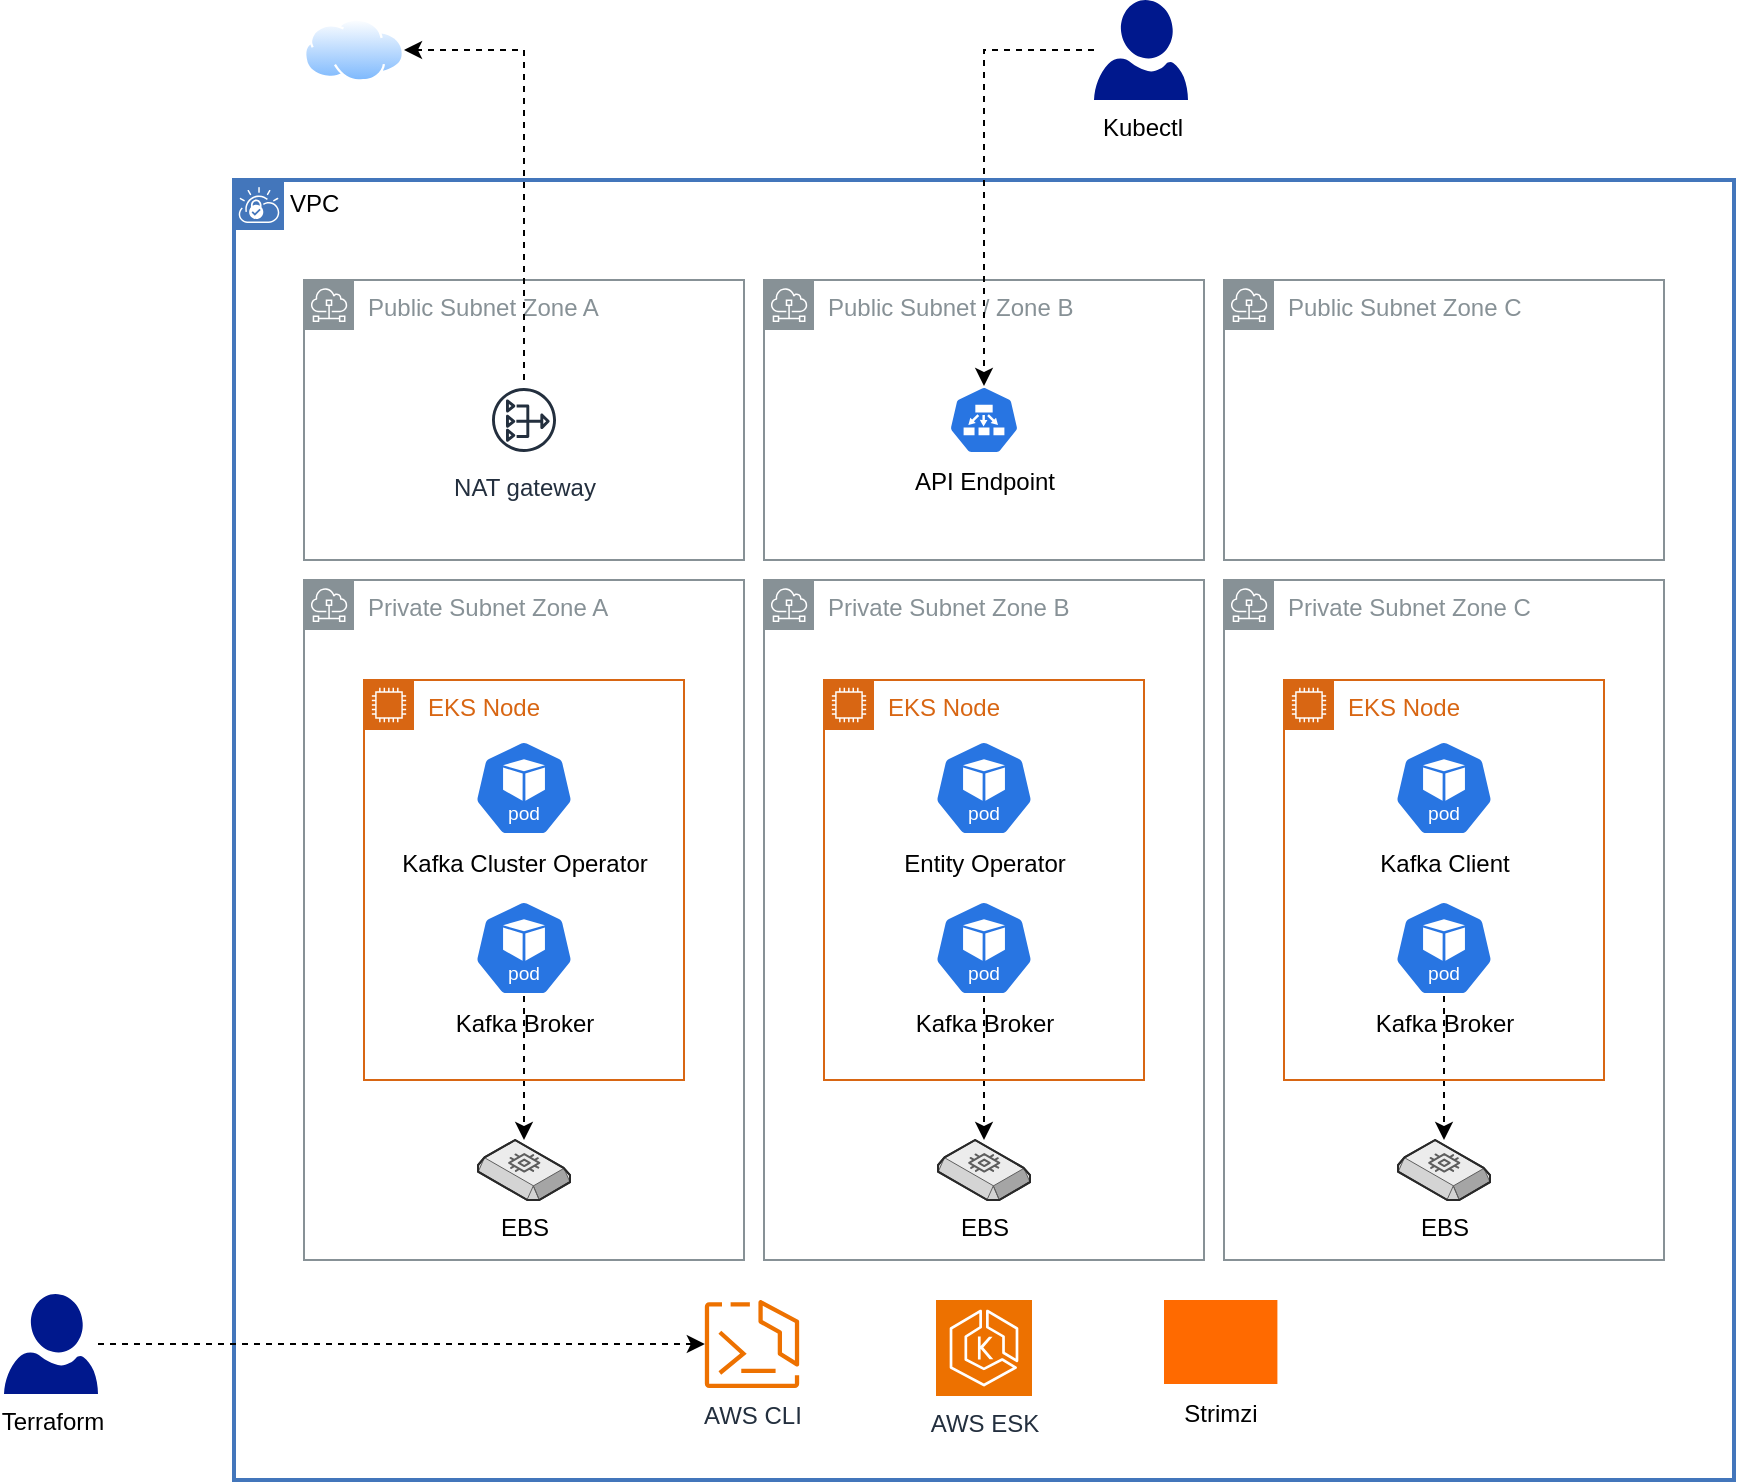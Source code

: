 <mxfile version="28.0.3">
  <diagram name="Page-1" id="XslnUieuJksVdAOleAah">
    <mxGraphModel dx="2657" dy="1005" grid="1" gridSize="10" guides="1" tooltips="1" connect="1" arrows="1" fold="1" page="1" pageScale="1" pageWidth="827" pageHeight="1169" math="0" shadow="0">
      <root>
        <mxCell id="0" />
        <mxCell id="1" parent="0" />
        <mxCell id="3-LegLS139HbLH9bJZHX-52" value="VPC" style="shape=mxgraph.ibm.box;prType=vpc;fontStyle=0;verticalAlign=top;align=left;spacingLeft=32;spacingTop=4;fillColor=none;rounded=0;whiteSpace=wrap;html=1;strokeColor=#4376BB;strokeWidth=2;dashed=0;container=1;spacing=-4;collapsible=0;expand=0;recursiveResize=0;" vertex="1" parent="1">
          <mxGeometry x="-315" y="190" width="750" height="650" as="geometry" />
        </mxCell>
        <mxCell id="3-LegLS139HbLH9bJZHX-66" value="AWS CLI" style="sketch=0;outlineConnect=0;fontColor=#232F3E;gradientColor=none;fillColor=#ED7100;strokeColor=none;dashed=0;verticalLabelPosition=bottom;verticalAlign=top;align=center;html=1;fontSize=12;fontStyle=0;aspect=fixed;pointerEvents=1;shape=mxgraph.aws4.ecs_copilot_cli;" vertex="1" parent="3-LegLS139HbLH9bJZHX-52">
          <mxGeometry x="235" y="560" width="48" height="44" as="geometry" />
        </mxCell>
        <mxCell id="3-LegLS139HbLH9bJZHX-68" value="AWS ESK" style="sketch=0;points=[[0,0,0],[0.25,0,0],[0.5,0,0],[0.75,0,0],[1,0,0],[0,1,0],[0.25,1,0],[0.5,1,0],[0.75,1,0],[1,1,0],[0,0.25,0],[0,0.5,0],[0,0.75,0],[1,0.25,0],[1,0.5,0],[1,0.75,0]];outlineConnect=0;fontColor=#232F3E;fillColor=#ED7100;strokeColor=#ffffff;dashed=0;verticalLabelPosition=bottom;verticalAlign=top;align=center;html=1;fontSize=12;fontStyle=0;aspect=fixed;shape=mxgraph.aws4.resourceIcon;resIcon=mxgraph.aws4.eks;" vertex="1" parent="3-LegLS139HbLH9bJZHX-52">
          <mxGeometry x="351" y="560" width="48" height="48" as="geometry" />
        </mxCell>
        <mxCell id="3-LegLS139HbLH9bJZHX-69" value="&lt;div&gt;&lt;br&gt;&lt;/div&gt;&lt;div&gt;&lt;br&gt;&lt;/div&gt;&lt;div&gt;&lt;br&gt;&lt;/div&gt;&lt;div&gt;&lt;br&gt;&lt;/div&gt;&lt;div&gt;&lt;br&gt;&lt;/div&gt;Strimzi" style="points=[];aspect=fixed;html=1;align=center;shadow=0;dashed=0;fillColor=#FF6A00;strokeColor=none;shape=mxgraph.alibaba_cloud.kafka;" vertex="1" parent="3-LegLS139HbLH9bJZHX-52">
          <mxGeometry x="465" y="560" width="56.7" height="42" as="geometry" />
        </mxCell>
        <mxCell id="3-LegLS139HbLH9bJZHX-23" value="Private Subnet Zone C" style="sketch=0;outlineConnect=0;gradientColor=none;html=1;whiteSpace=wrap;fontSize=12;fontStyle=0;shape=mxgraph.aws4.group;grIcon=mxgraph.aws4.group_subnet;strokeColor=#879196;fillColor=none;verticalAlign=top;align=left;spacingLeft=30;fontColor=#879196;dashed=0;" vertex="1" parent="1">
          <mxGeometry x="180" y="390" width="220" height="340" as="geometry" />
        </mxCell>
        <mxCell id="3-LegLS139HbLH9bJZHX-22" value="Private Subnet Zone B" style="sketch=0;outlineConnect=0;gradientColor=none;html=1;whiteSpace=wrap;fontSize=12;fontStyle=0;shape=mxgraph.aws4.group;grIcon=mxgraph.aws4.group_subnet;strokeColor=#879196;fillColor=none;verticalAlign=top;align=left;spacingLeft=30;fontColor=#879196;dashed=0;" vertex="1" parent="1">
          <mxGeometry x="-50" y="390" width="220" height="340" as="geometry" />
        </mxCell>
        <mxCell id="3-LegLS139HbLH9bJZHX-19" value="Private Subnet Zone A" style="sketch=0;outlineConnect=0;gradientColor=none;html=1;whiteSpace=wrap;fontSize=12;fontStyle=0;shape=mxgraph.aws4.group;grIcon=mxgraph.aws4.group_subnet;strokeColor=#879196;fillColor=none;verticalAlign=top;align=left;spacingLeft=30;fontColor=#879196;dashed=0;" vertex="1" parent="1">
          <mxGeometry x="-280" y="390" width="220" height="340" as="geometry" />
        </mxCell>
        <mxCell id="3-LegLS139HbLH9bJZHX-10" value="Kafka Cluster Operator" style="aspect=fixed;sketch=0;html=1;dashed=0;whitespace=wrap;verticalLabelPosition=bottom;verticalAlign=top;fillColor=#2875E2;strokeColor=#ffffff;points=[[0.005,0.63,0],[0.1,0.2,0],[0.9,0.2,0],[0.5,0,0],[0.995,0.63,0],[0.72,0.99,0],[0.5,1,0],[0.28,0.99,0]];shape=mxgraph.kubernetes.icon2;kubernetesLabel=1;prIcon=pod" vertex="1" parent="1">
          <mxGeometry x="-195" y="470" width="50" height="48" as="geometry" />
        </mxCell>
        <mxCell id="3-LegLS139HbLH9bJZHX-11" value="Entity Operator" style="aspect=fixed;sketch=0;html=1;dashed=0;whitespace=wrap;verticalLabelPosition=bottom;verticalAlign=top;fillColor=#2875E2;strokeColor=#ffffff;points=[[0.005,0.63,0],[0.1,0.2,0],[0.9,0.2,0],[0.5,0,0],[0.995,0.63,0],[0.72,0.99,0],[0.5,1,0],[0.28,0.99,0]];shape=mxgraph.kubernetes.icon2;kubernetesLabel=1;prIcon=pod" vertex="1" parent="1">
          <mxGeometry x="35" y="470" width="50" height="48" as="geometry" />
        </mxCell>
        <mxCell id="3-LegLS139HbLH9bJZHX-12" value="Kafka Client" style="aspect=fixed;sketch=0;html=1;dashed=0;whitespace=wrap;verticalLabelPosition=bottom;verticalAlign=top;fillColor=#2875E2;strokeColor=#ffffff;points=[[0.005,0.63,0],[0.1,0.2,0],[0.9,0.2,0],[0.5,0,0],[0.995,0.63,0],[0.72,0.99,0],[0.5,1,0],[0.28,0.99,0]];shape=mxgraph.kubernetes.icon2;kubernetesLabel=1;prIcon=pod" vertex="1" parent="1">
          <mxGeometry x="265" y="470" width="50" height="48" as="geometry" />
        </mxCell>
        <mxCell id="3-LegLS139HbLH9bJZHX-58" style="edgeStyle=orthogonalEdgeStyle;rounded=0;orthogonalLoop=1;jettySize=auto;html=1;dashed=1;" edge="1" parent="1" source="3-LegLS139HbLH9bJZHX-13" target="3-LegLS139HbLH9bJZHX-55">
          <mxGeometry relative="1" as="geometry" />
        </mxCell>
        <mxCell id="3-LegLS139HbLH9bJZHX-13" value="Kafka Broker" style="aspect=fixed;sketch=0;html=1;dashed=0;whitespace=wrap;verticalLabelPosition=bottom;verticalAlign=top;fillColor=#2875E2;strokeColor=#ffffff;points=[[0.005,0.63,0],[0.1,0.2,0],[0.9,0.2,0],[0.5,0,0],[0.995,0.63,0],[0.72,0.99,0],[0.5,1,0],[0.28,0.99,0]];shape=mxgraph.kubernetes.icon2;kubernetesLabel=1;prIcon=pod" vertex="1" parent="1">
          <mxGeometry x="-195" y="550" width="50" height="48" as="geometry" />
        </mxCell>
        <mxCell id="3-LegLS139HbLH9bJZHX-64" style="edgeStyle=orthogonalEdgeStyle;rounded=0;orthogonalLoop=1;jettySize=auto;html=1;dashed=1;" edge="1" parent="1" source="3-LegLS139HbLH9bJZHX-14" target="3-LegLS139HbLH9bJZHX-62">
          <mxGeometry relative="1" as="geometry" />
        </mxCell>
        <mxCell id="3-LegLS139HbLH9bJZHX-14" value="Kafka Broker" style="aspect=fixed;sketch=0;html=1;dashed=0;whitespace=wrap;verticalLabelPosition=bottom;verticalAlign=top;fillColor=#2875E2;strokeColor=#ffffff;points=[[0.005,0.63,0],[0.1,0.2,0],[0.9,0.2,0],[0.5,0,0],[0.995,0.63,0],[0.72,0.99,0],[0.5,1,0],[0.28,0.99,0]];shape=mxgraph.kubernetes.icon2;kubernetesLabel=1;prIcon=pod" vertex="1" parent="1">
          <mxGeometry x="35" y="550" width="50" height="48" as="geometry" />
        </mxCell>
        <mxCell id="3-LegLS139HbLH9bJZHX-65" style="edgeStyle=orthogonalEdgeStyle;rounded=0;orthogonalLoop=1;jettySize=auto;html=1;exitX=0.5;exitY=1;exitDx=0;exitDy=0;exitPerimeter=0;dashed=1;" edge="1" parent="1" source="3-LegLS139HbLH9bJZHX-15" target="3-LegLS139HbLH9bJZHX-63">
          <mxGeometry relative="1" as="geometry" />
        </mxCell>
        <mxCell id="3-LegLS139HbLH9bJZHX-15" value="Kafka Broker" style="aspect=fixed;sketch=0;html=1;dashed=0;whitespace=wrap;verticalLabelPosition=bottom;verticalAlign=top;fillColor=#2875E2;strokeColor=#ffffff;points=[[0.005,0.63,0],[0.1,0.2,0],[0.9,0.2,0],[0.5,0,0],[0.995,0.63,0],[0.72,0.99,0],[0.5,1,0],[0.28,0.99,0]];shape=mxgraph.kubernetes.icon2;kubernetesLabel=1;prIcon=pod" vertex="1" parent="1">
          <mxGeometry x="265" y="550" width="50" height="48" as="geometry" />
        </mxCell>
        <mxCell id="3-LegLS139HbLH9bJZHX-16" value="EKS Node" style="points=[[0,0],[0.25,0],[0.5,0],[0.75,0],[1,0],[1,0.25],[1,0.5],[1,0.75],[1,1],[0.75,1],[0.5,1],[0.25,1],[0,1],[0,0.75],[0,0.5],[0,0.25]];outlineConnect=0;gradientColor=none;html=1;whiteSpace=wrap;fontSize=12;fontStyle=0;container=1;pointerEvents=0;collapsible=0;recursiveResize=0;shape=mxgraph.aws4.group;grIcon=mxgraph.aws4.group_ec2_instance_contents;strokeColor=#D86613;fillColor=none;verticalAlign=top;align=left;spacingLeft=30;fontColor=#D86613;dashed=0;" vertex="1" parent="1">
          <mxGeometry x="-250" y="440" width="160" height="200" as="geometry" />
        </mxCell>
        <mxCell id="3-LegLS139HbLH9bJZHX-20" value="EKS Node" style="points=[[0,0],[0.25,0],[0.5,0],[0.75,0],[1,0],[1,0.25],[1,0.5],[1,0.75],[1,1],[0.75,1],[0.5,1],[0.25,1],[0,1],[0,0.75],[0,0.5],[0,0.25]];outlineConnect=0;gradientColor=none;html=1;whiteSpace=wrap;fontSize=12;fontStyle=0;container=1;pointerEvents=0;collapsible=0;recursiveResize=0;shape=mxgraph.aws4.group;grIcon=mxgraph.aws4.group_ec2_instance_contents;strokeColor=#D86613;fillColor=none;verticalAlign=top;align=left;spacingLeft=30;fontColor=#D86613;dashed=0;" vertex="1" parent="1">
          <mxGeometry x="-20" y="440" width="160" height="200" as="geometry" />
        </mxCell>
        <mxCell id="3-LegLS139HbLH9bJZHX-21" value="EKS Node" style="points=[[0,0],[0.25,0],[0.5,0],[0.75,0],[1,0],[1,0.25],[1,0.5],[1,0.75],[1,1],[0.75,1],[0.5,1],[0.25,1],[0,1],[0,0.75],[0,0.5],[0,0.25]];outlineConnect=0;gradientColor=none;html=1;whiteSpace=wrap;fontSize=12;fontStyle=0;container=1;pointerEvents=0;collapsible=0;recursiveResize=0;shape=mxgraph.aws4.group;grIcon=mxgraph.aws4.group_ec2_instance_contents;strokeColor=#D86613;fillColor=none;verticalAlign=top;align=left;spacingLeft=30;fontColor=#D86613;dashed=0;" vertex="1" parent="1">
          <mxGeometry x="210" y="440" width="160" height="200" as="geometry" />
        </mxCell>
        <mxCell id="3-LegLS139HbLH9bJZHX-28" value="Public Subnet Zone A" style="sketch=0;outlineConnect=0;gradientColor=none;html=1;whiteSpace=wrap;fontSize=12;fontStyle=0;shape=mxgraph.aws4.group;grIcon=mxgraph.aws4.group_subnet;strokeColor=#879196;fillColor=none;verticalAlign=top;align=left;spacingLeft=30;fontColor=#879196;dashed=0;" vertex="1" parent="1">
          <mxGeometry x="-280" y="240" width="220" height="140" as="geometry" />
        </mxCell>
        <mxCell id="3-LegLS139HbLH9bJZHX-49" style="edgeStyle=orthogonalEdgeStyle;rounded=0;orthogonalLoop=1;jettySize=auto;html=1;entryX=1;entryY=0.5;entryDx=0;entryDy=0;dashed=1;" edge="1" parent="1" source="3-LegLS139HbLH9bJZHX-26" target="3-LegLS139HbLH9bJZHX-46">
          <mxGeometry relative="1" as="geometry">
            <Array as="points">
              <mxPoint x="-170" y="125" />
            </Array>
          </mxGeometry>
        </mxCell>
        <mxCell id="3-LegLS139HbLH9bJZHX-26" value="NAT gateway" style="sketch=0;outlineConnect=0;fontColor=#232F3E;gradientColor=none;strokeColor=#232F3E;fillColor=#ffffff;dashed=0;verticalLabelPosition=bottom;verticalAlign=top;align=center;html=1;fontSize=12;fontStyle=0;aspect=fixed;shape=mxgraph.aws4.resourceIcon;resIcon=mxgraph.aws4.nat_gateway;" vertex="1" parent="1">
          <mxGeometry x="-190" y="290" width="40" height="40" as="geometry" />
        </mxCell>
        <mxCell id="3-LegLS139HbLH9bJZHX-29" value="Public Subnet / Zone B" style="sketch=0;outlineConnect=0;gradientColor=none;html=1;whiteSpace=wrap;fontSize=12;fontStyle=0;shape=mxgraph.aws4.group;grIcon=mxgraph.aws4.group_subnet;strokeColor=#879196;fillColor=none;verticalAlign=top;align=left;spacingLeft=30;fontColor=#879196;dashed=0;" vertex="1" parent="1">
          <mxGeometry x="-50" y="240" width="220" height="140" as="geometry" />
        </mxCell>
        <mxCell id="3-LegLS139HbLH9bJZHX-30" value="Public Subnet Zone C" style="sketch=0;outlineConnect=0;gradientColor=none;html=1;whiteSpace=wrap;fontSize=12;fontStyle=0;shape=mxgraph.aws4.group;grIcon=mxgraph.aws4.group_subnet;strokeColor=#879196;fillColor=none;verticalAlign=top;align=left;spacingLeft=30;fontColor=#879196;dashed=0;" vertex="1" parent="1">
          <mxGeometry x="180" y="240" width="220" height="140" as="geometry" />
        </mxCell>
        <mxCell id="3-LegLS139HbLH9bJZHX-32" value="API Endpoint" style="aspect=fixed;sketch=0;html=1;dashed=0;whitespace=wrap;verticalLabelPosition=bottom;verticalAlign=top;fillColor=#2875E2;strokeColor=#ffffff;points=[[0.005,0.63,0],[0.1,0.2,0],[0.9,0.2,0],[0.5,0,0],[0.995,0.63,0],[0.72,0.99,0],[0.5,1,0],[0.28,0.99,0]];shape=mxgraph.kubernetes.icon2;prIcon=ep" vertex="1" parent="1">
          <mxGeometry x="42.29" y="293" width="35.42" height="34" as="geometry" />
        </mxCell>
        <mxCell id="3-LegLS139HbLH9bJZHX-43" style="edgeStyle=orthogonalEdgeStyle;rounded=0;orthogonalLoop=1;jettySize=auto;html=1;dashed=1;" edge="1" parent="1" source="3-LegLS139HbLH9bJZHX-40" target="3-LegLS139HbLH9bJZHX-32">
          <mxGeometry relative="1" as="geometry" />
        </mxCell>
        <mxCell id="3-LegLS139HbLH9bJZHX-40" value="Kubectl" style="sketch=0;aspect=fixed;pointerEvents=1;shadow=0;dashed=0;html=1;strokeColor=none;labelPosition=center;verticalLabelPosition=bottom;verticalAlign=top;align=center;fillColor=#00188D;shape=mxgraph.azure.user" vertex="1" parent="1">
          <mxGeometry x="115" y="100" width="47" height="50" as="geometry" />
        </mxCell>
        <mxCell id="3-LegLS139HbLH9bJZHX-46" value="" style="image;aspect=fixed;perimeter=ellipsePerimeter;html=1;align=center;shadow=0;dashed=0;spacingTop=3;image=img/lib/active_directory/internet_cloud.svg;" vertex="1" parent="1">
          <mxGeometry x="-280" y="109.25" width="50" height="31.5" as="geometry" />
        </mxCell>
        <mxCell id="3-LegLS139HbLH9bJZHX-54" style="edgeStyle=orthogonalEdgeStyle;rounded=0;orthogonalLoop=1;jettySize=auto;html=1;dashed=1;" edge="1" parent="1" source="3-LegLS139HbLH9bJZHX-53" target="3-LegLS139HbLH9bJZHX-66">
          <mxGeometry relative="1" as="geometry">
            <mxPoint x="-320" y="445" as="targetPoint" />
          </mxGeometry>
        </mxCell>
        <mxCell id="3-LegLS139HbLH9bJZHX-53" value="Terraform" style="sketch=0;aspect=fixed;pointerEvents=1;shadow=0;dashed=0;html=1;strokeColor=none;labelPosition=center;verticalLabelPosition=bottom;verticalAlign=top;align=center;fillColor=#00188D;shape=mxgraph.azure.user" vertex="1" parent="1">
          <mxGeometry x="-430" y="747" width="47" height="50" as="geometry" />
        </mxCell>
        <mxCell id="3-LegLS139HbLH9bJZHX-55" value="EBS" style="verticalLabelPosition=bottom;html=1;verticalAlign=top;strokeWidth=1;align=center;outlineConnect=0;dashed=0;outlineConnect=0;shape=mxgraph.aws3d.ebs2;fillColor=#ECECEC;strokeColor=#5E5E5E;aspect=fixed;" vertex="1" parent="1">
          <mxGeometry x="-193" y="670" width="46" height="30" as="geometry" />
        </mxCell>
        <mxCell id="3-LegLS139HbLH9bJZHX-62" value="EBS" style="verticalLabelPosition=bottom;html=1;verticalAlign=top;strokeWidth=1;align=center;outlineConnect=0;dashed=0;outlineConnect=0;shape=mxgraph.aws3d.ebs2;fillColor=#ECECEC;strokeColor=#5E5E5E;aspect=fixed;" vertex="1" parent="1">
          <mxGeometry x="37" y="670" width="46" height="30" as="geometry" />
        </mxCell>
        <mxCell id="3-LegLS139HbLH9bJZHX-63" value="EBS" style="verticalLabelPosition=bottom;html=1;verticalAlign=top;strokeWidth=1;align=center;outlineConnect=0;dashed=0;outlineConnect=0;shape=mxgraph.aws3d.ebs2;fillColor=#ECECEC;strokeColor=#5E5E5E;aspect=fixed;" vertex="1" parent="1">
          <mxGeometry x="267" y="670" width="46" height="30" as="geometry" />
        </mxCell>
      </root>
    </mxGraphModel>
  </diagram>
</mxfile>
